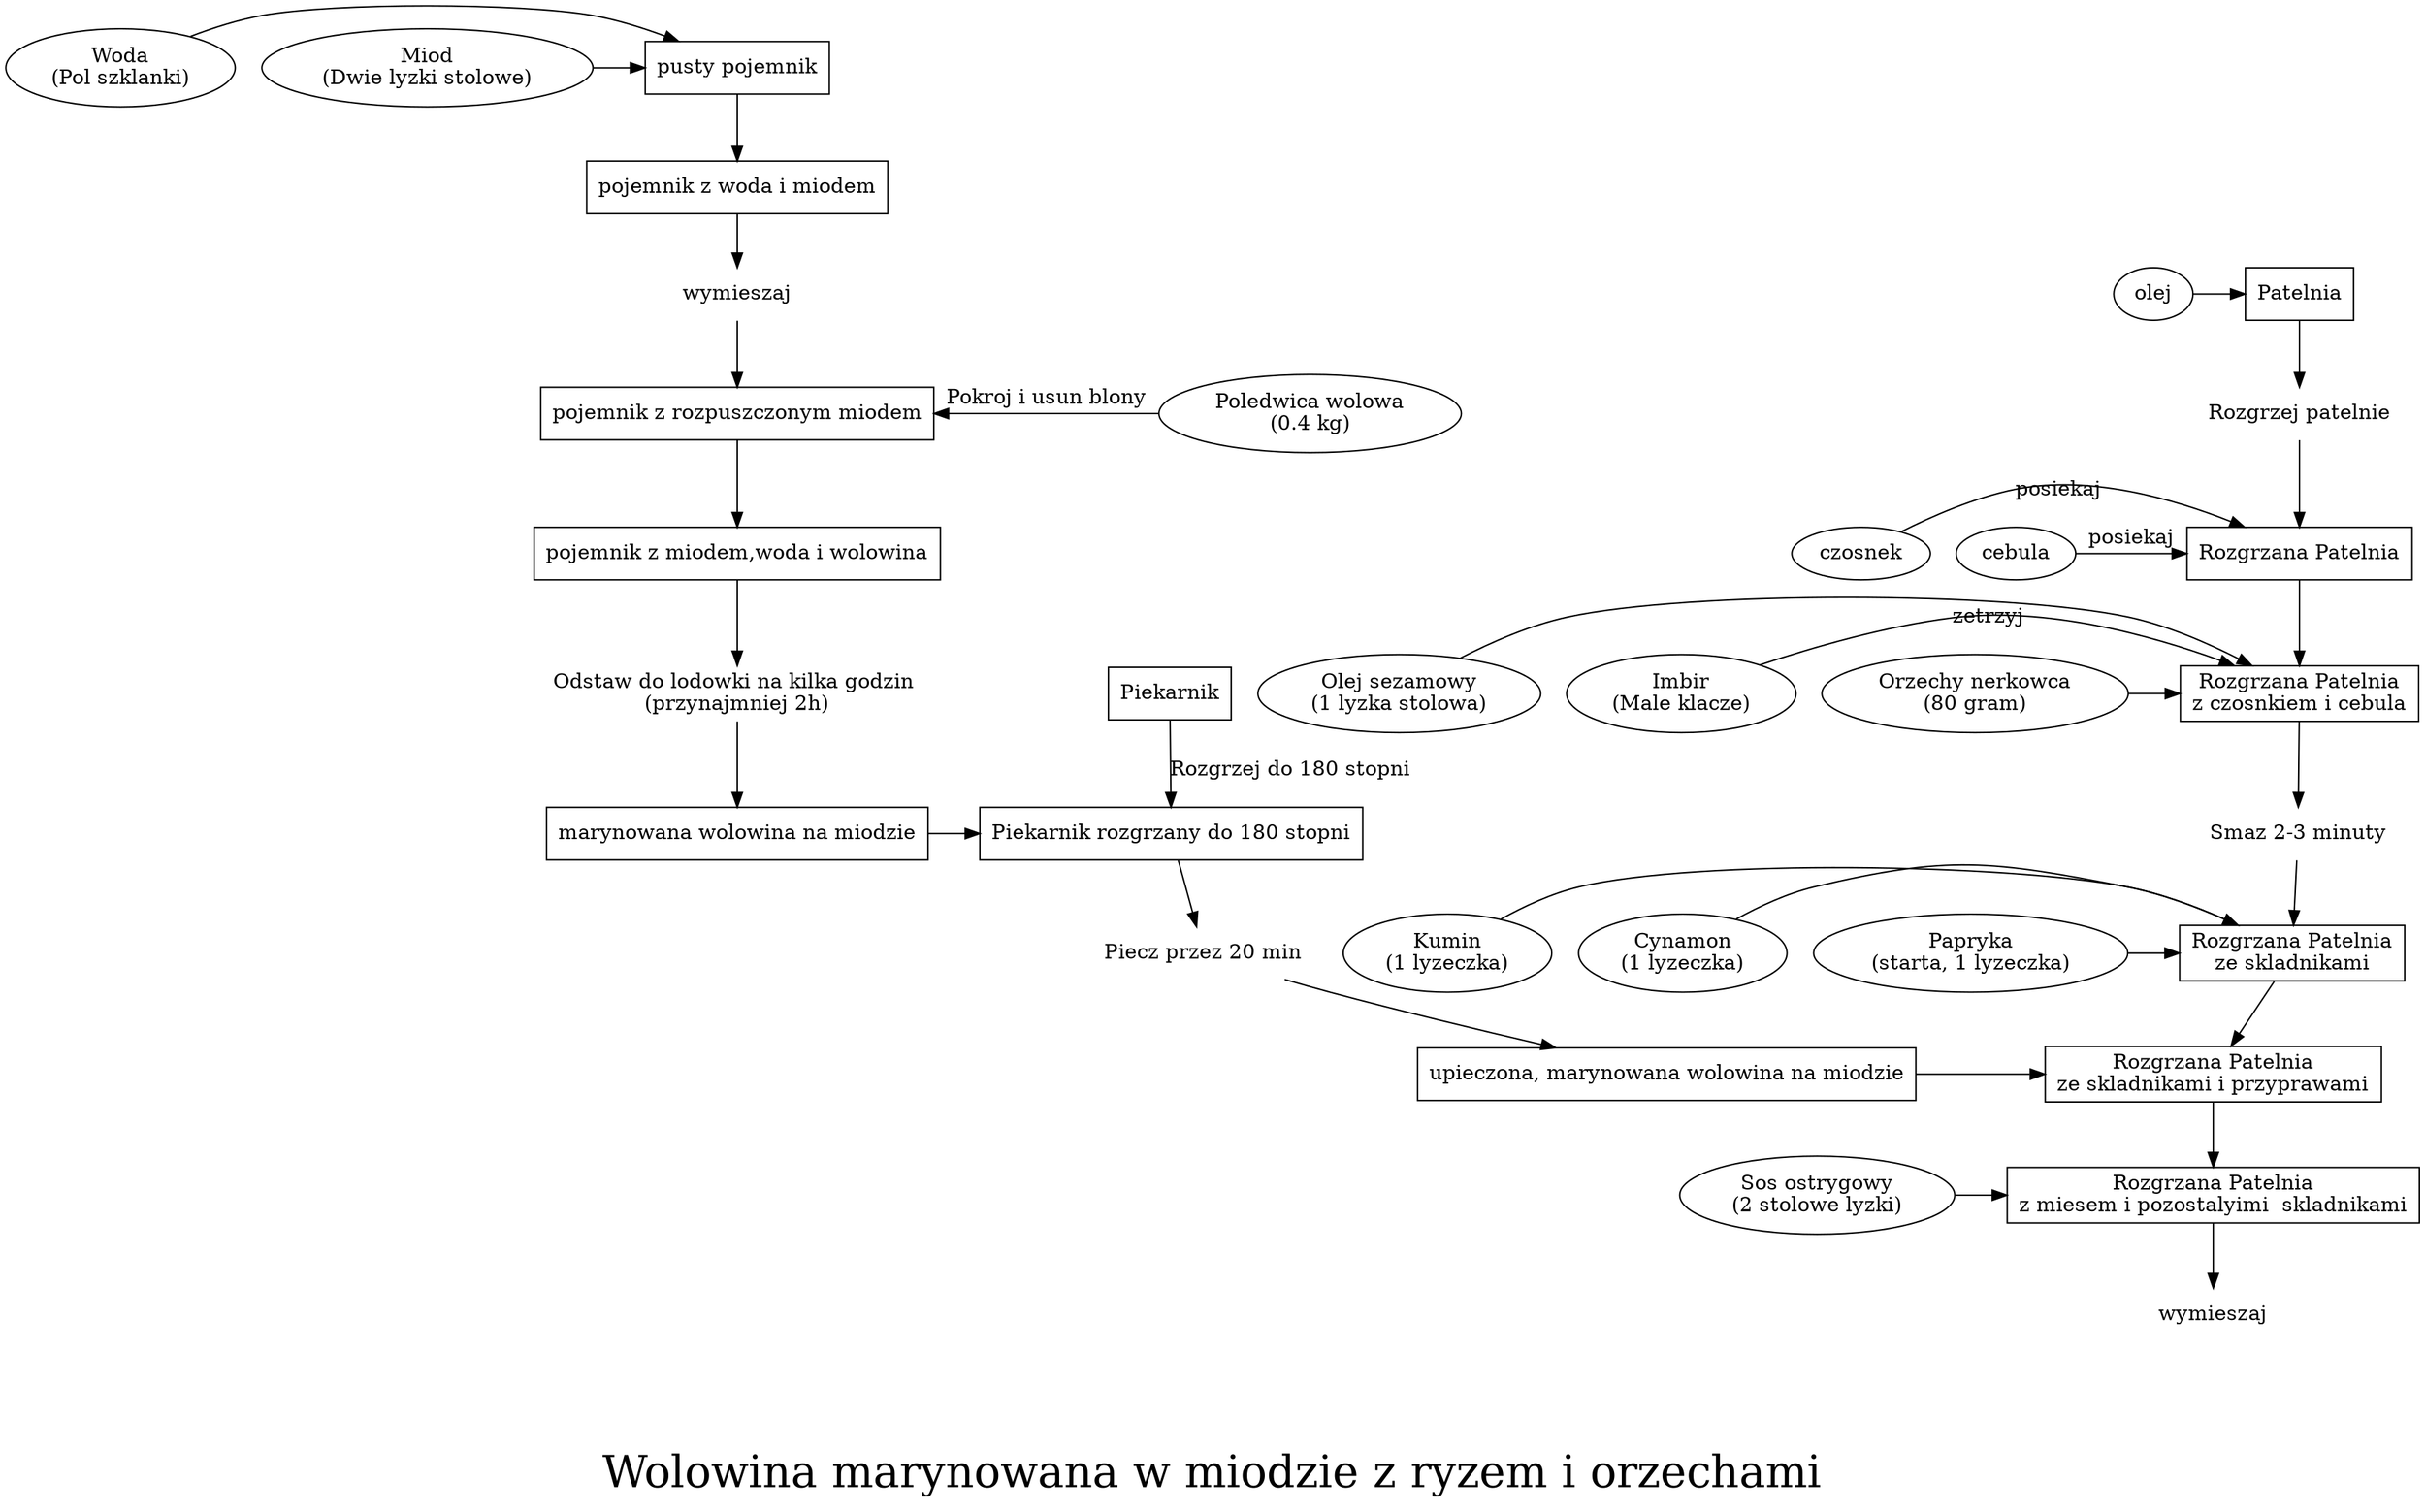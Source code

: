 
digraph G {
  fontsize=30
  label="\n\nWolowina marynowana w miodzie z ryzem i orzechami"
  {rank=same woda,pojemnik,miod}
  {rank=same olej,patelnia}
  {rank=same czosnek,patelnia2,cebula}
  {rank=same olej2,imbir,patelnia3,orzechy}
  {rank=same cynamon,papryka,patelnia4,kumin}
  {rank=same mieso,pojemnik3}
  {rank=same pojemnik5,piekarnik2}
  {rank=same pojemnik6,patelnia5}
  {rank=same sos,patelnia6}
  pojemnik[shape=rectangle,label="pusty pojemnik"]
  pojemnik2[shape=rectangle,label="pojemnik z woda i miodem"]
  pojemnik3[shape=rectangle,label="pojemnik z rozpuszczonym miodem"]
  pojemnik4[shape=rectangle,label="pojemnik z miodem,woda i wolowina"]
  pojemnik5[shape=rectangle,label="marynowana wolowina na miodzie"]
  pojemnik6[shape=rectangle,label="upieczona, marynowana wolowina na miodzie"]
  miod[label="Miod\n(Dwie lyzki stolowe)"] 
  cynamon[label="Cynamon\n(1 lyzeczka)"] 
  papryka[label="Papryka\n(starta, 1 lyzeczka)"] 
  kumin[label="Kumin\n(1 lyzeczka)"] 
  imbir[label="Imbir\n(Male klacze)"] 
  orzechy[label="Orzechy nerkowca\n(80 gram)"] 
  woda[label="Woda\n(Pol szklanki)"] 
  olej2[label="Olej sezamowy\n(1 lyzka stolowa)"] 
  mieso[label="Poledwica wolowa\n(0.4 kg)"] 
  sos[label="Sos ostrygowy\n(2 stolowe lyzki)"] 
  mieszaj[label="wymieszaj",shape=none] 
  mieszaj2[label="wymieszaj",shape=none] 
  odstaw[label="Odstaw do lodowki na kilka godzin \n(przynajmniej 2h)",shape=none] 
  rozgrzej[label="Rozgrzej patelnie",shape=none] 
  podsmaz[label="Smaz 2-3 minuty",shape=none] 
  piecz[label="Piecz przez 20 min",shape=none] 
  miod->pojemnik
  woda->pojemnik
  pojemnik->pojemnik2->mieszaj->pojemnik3
  mieso->pojemnik3[label="Pokroj i usun blony"]
  pojemnik3->pojemnik4->odstaw->pojemnik5
  piekarnik[label="Piekarnik",shape=rectrangle]
  piekarnik2[label="Piekarnik rozgrzany do 180 stopni",shape=rectrangle]

  pojemnik5->piekarnik2
  piekarnik->piekarnik2[label="Rozgrzej do 180 stopni"]
  piekarnik2->piecz->pojemnik6

  patelnia[label="Patelnia",shape=rectangle]
  patelnia2[label="Rozgrzana Patelnia",shape=rectangle]
  patelnia3[label="Rozgrzana Patelnia\nz czosnkiem i cebula",shape=rectangle]
  patelnia4[label="Rozgrzana Patelnia\nze skladnikami",shape=rectangle]
  patelnia5[label="Rozgrzana Patelnia\nze skladnikami i przyprawami",shape=rectangle]
  patelnia6[label="Rozgrzana Patelnia\nz miesem i pozostalyimi  skladnikami",shape=rectangle]

  olej->patelnia->rozgrzej->patelnia2
  cebula->patelnia2[label="posiekaj"]
  czosnek->patelnia2[weight=100,label="posiekaj"] 
  patelnia2->patelnia3
  orzechy->patelnia3
  imbir->patelnia3[label="zetrzyj"] 
  olej2->patelnia3->podsmaz->patelnia4
  cynamon->patelnia4
  papryka->patelnia4
  kumin->patelnia4
  patelnia4->patelnia5


  pojemnik6->patelnia5->patelnia6
  sos->patelnia6->mieszaj2
}
